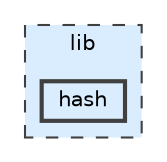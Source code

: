 digraph "/Users/ugo/projects/s3client/repo/lib/hash"
{
 // INTERACTIVE_SVG=YES
 // LATEX_PDF_SIZE
  bgcolor="transparent";
  edge [fontname=Helvetica,fontsize=10,labelfontname=Helvetica,labelfontsize=10];
  node [fontname=Helvetica,fontsize=10,shape=box,height=0.2,width=0.4];
  compound=true
  subgraph clusterdir_97aefd0d527b934f1d99a682da8fe6a9 {
    graph [ bgcolor="#daedff", pencolor="grey25", label="lib", fontname=Helvetica,fontsize=10 style="filled,dashed", URL="dir_97aefd0d527b934f1d99a682da8fe6a9.html",tooltip=""]
  dir_eb138416be9f50ee0ac981c1ab1f5f6c [label="hash", fillcolor="#daedff", color="grey25", style="filled,bold", URL="dir_eb138416be9f50ee0ac981c1ab1f5f6c.html",tooltip=""];
  }
}
